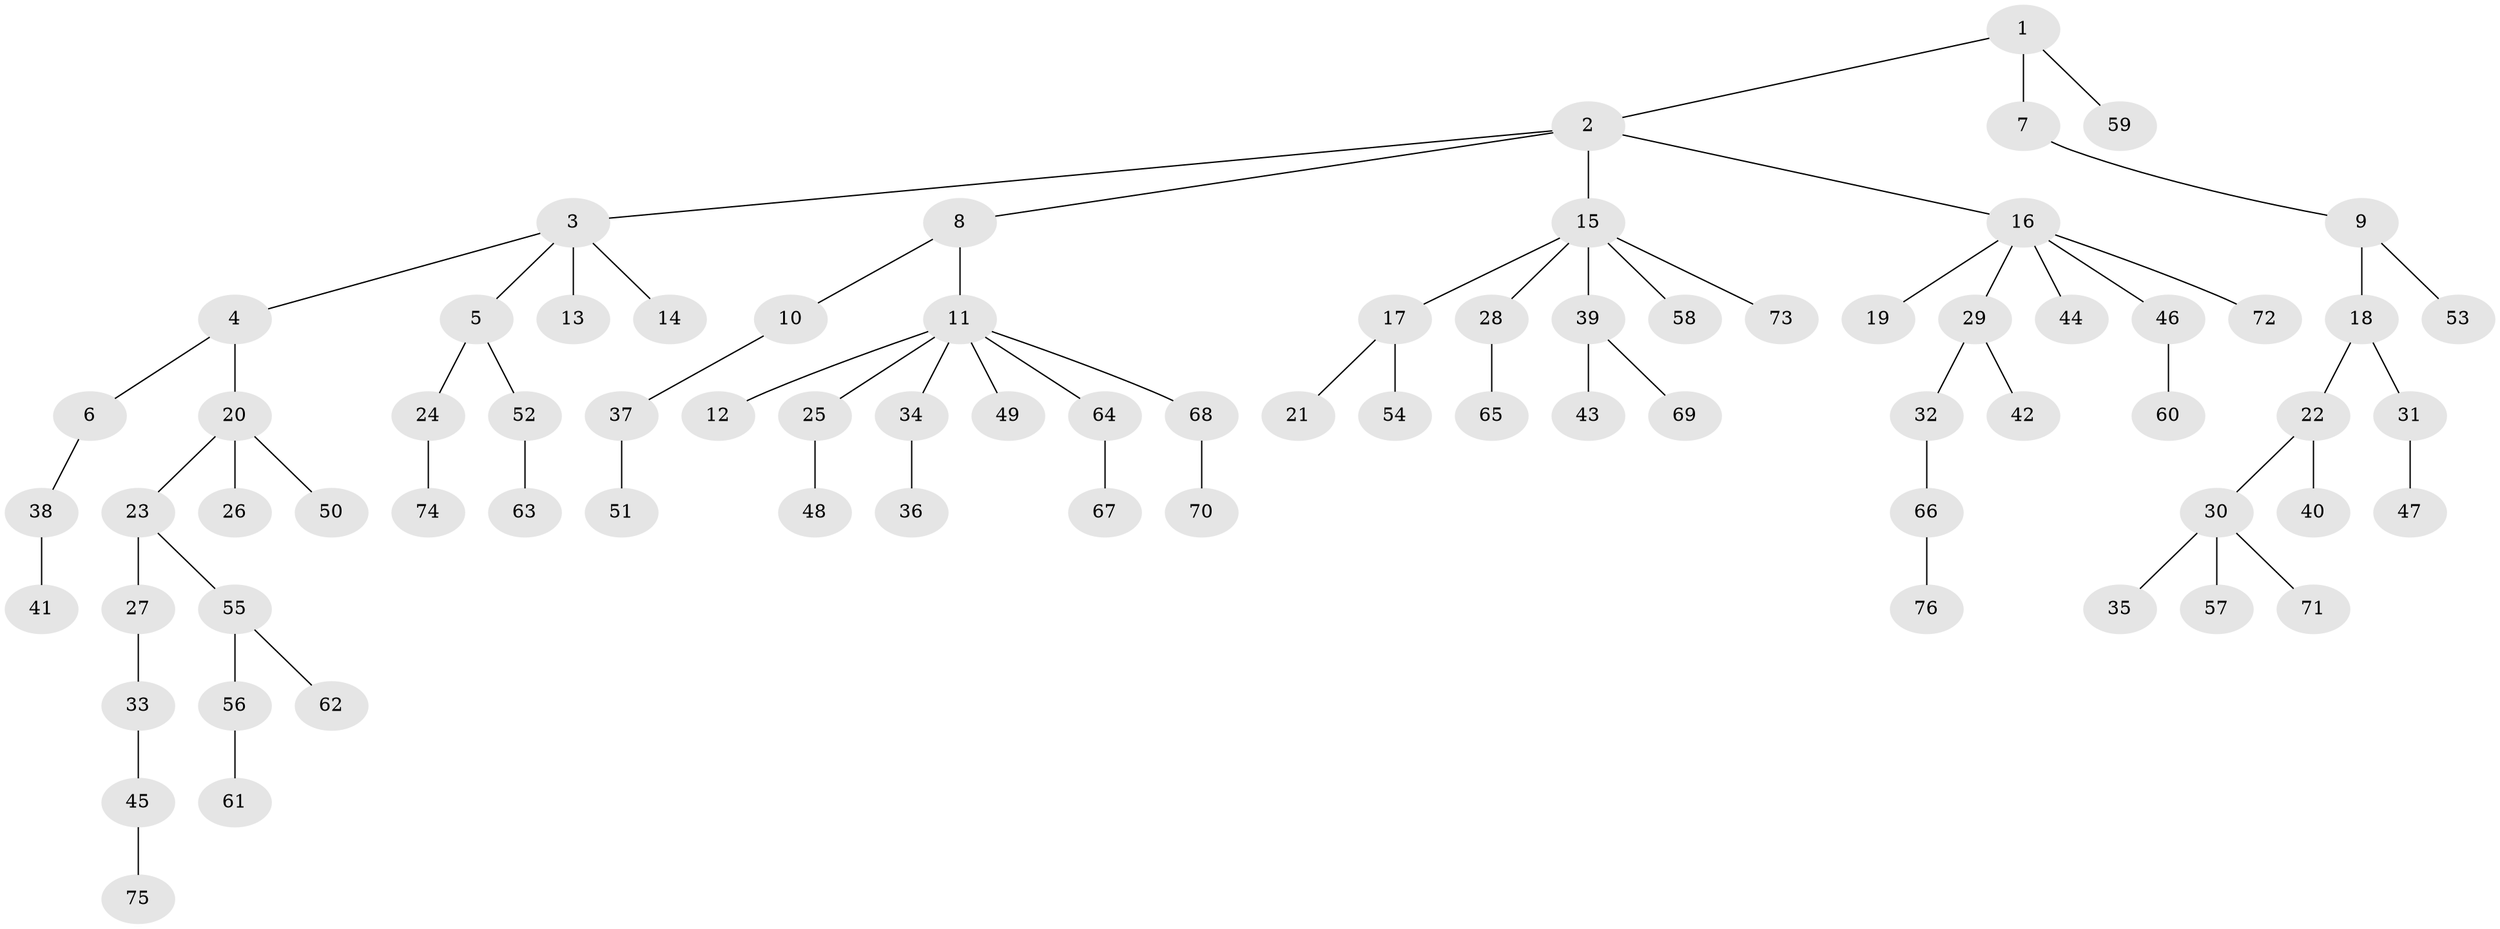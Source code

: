 // coarse degree distribution, {2: 0.14, 5: 0.06, 4: 0.02, 3: 0.14, 8: 0.02, 1: 0.6, 6: 0.02}
// Generated by graph-tools (version 1.1) at 2025/24/03/03/25 07:24:07]
// undirected, 76 vertices, 75 edges
graph export_dot {
graph [start="1"]
  node [color=gray90,style=filled];
  1;
  2;
  3;
  4;
  5;
  6;
  7;
  8;
  9;
  10;
  11;
  12;
  13;
  14;
  15;
  16;
  17;
  18;
  19;
  20;
  21;
  22;
  23;
  24;
  25;
  26;
  27;
  28;
  29;
  30;
  31;
  32;
  33;
  34;
  35;
  36;
  37;
  38;
  39;
  40;
  41;
  42;
  43;
  44;
  45;
  46;
  47;
  48;
  49;
  50;
  51;
  52;
  53;
  54;
  55;
  56;
  57;
  58;
  59;
  60;
  61;
  62;
  63;
  64;
  65;
  66;
  67;
  68;
  69;
  70;
  71;
  72;
  73;
  74;
  75;
  76;
  1 -- 2;
  1 -- 7;
  1 -- 59;
  2 -- 3;
  2 -- 8;
  2 -- 15;
  2 -- 16;
  3 -- 4;
  3 -- 5;
  3 -- 13;
  3 -- 14;
  4 -- 6;
  4 -- 20;
  5 -- 24;
  5 -- 52;
  6 -- 38;
  7 -- 9;
  8 -- 10;
  8 -- 11;
  9 -- 18;
  9 -- 53;
  10 -- 37;
  11 -- 12;
  11 -- 25;
  11 -- 34;
  11 -- 49;
  11 -- 64;
  11 -- 68;
  15 -- 17;
  15 -- 28;
  15 -- 39;
  15 -- 58;
  15 -- 73;
  16 -- 19;
  16 -- 29;
  16 -- 44;
  16 -- 46;
  16 -- 72;
  17 -- 21;
  17 -- 54;
  18 -- 22;
  18 -- 31;
  20 -- 23;
  20 -- 26;
  20 -- 50;
  22 -- 30;
  22 -- 40;
  23 -- 27;
  23 -- 55;
  24 -- 74;
  25 -- 48;
  27 -- 33;
  28 -- 65;
  29 -- 32;
  29 -- 42;
  30 -- 35;
  30 -- 57;
  30 -- 71;
  31 -- 47;
  32 -- 66;
  33 -- 45;
  34 -- 36;
  37 -- 51;
  38 -- 41;
  39 -- 43;
  39 -- 69;
  45 -- 75;
  46 -- 60;
  52 -- 63;
  55 -- 56;
  55 -- 62;
  56 -- 61;
  64 -- 67;
  66 -- 76;
  68 -- 70;
}
